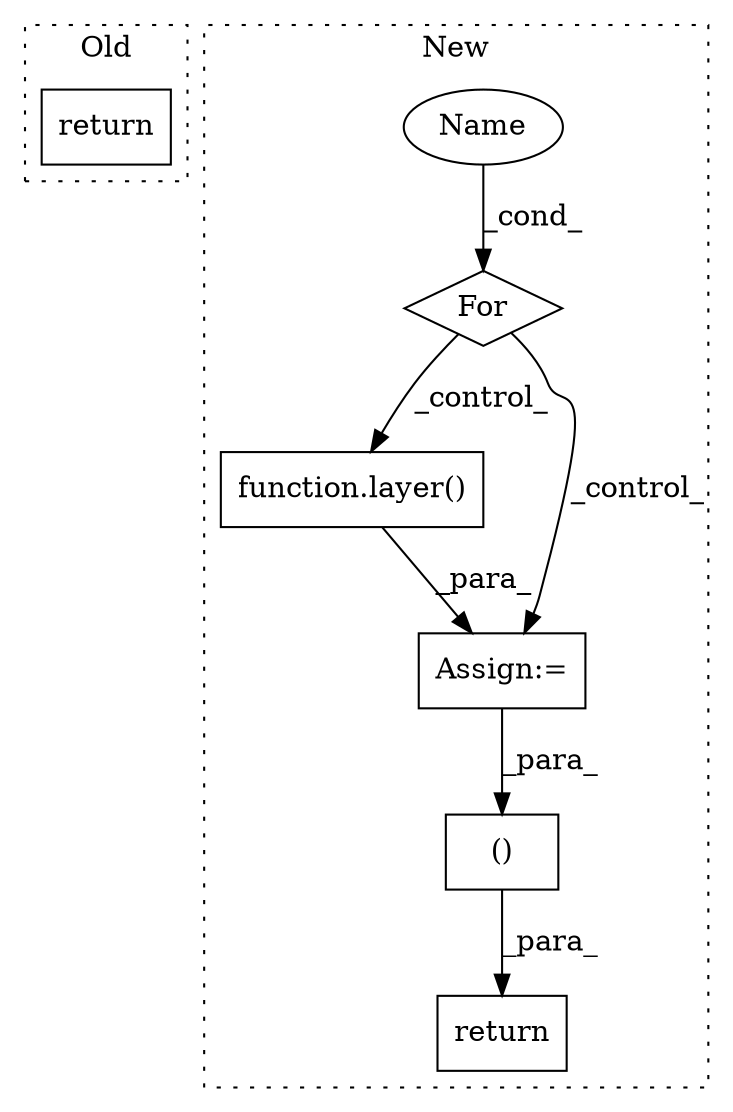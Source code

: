 digraph G {
subgraph cluster0 {
1 [label="return" a="93" s="5536" l="7" shape="box"];
label = "Old";
style="dotted";
}
subgraph cluster1 {
2 [label="function.layer()" a="75" s="7964,7977" l="6,1" shape="box"];
3 [label="Assign:=" a="68" s="7961" l="3" shape="box"];
4 [label="Name" a="87" s="7920" l="5" shape="ellipse"];
5 [label="For" a="107" s="7916,7940" l="4,14" shape="diamond"];
6 [label="return" a="93" s="7988" l="7" shape="box"];
7 [label="()" a="54" s="8002" l="16" shape="box"];
label = "New";
style="dotted";
}
2 -> 3 [label="_para_"];
3 -> 7 [label="_para_"];
4 -> 5 [label="_cond_"];
5 -> 3 [label="_control_"];
5 -> 2 [label="_control_"];
7 -> 6 [label="_para_"];
}